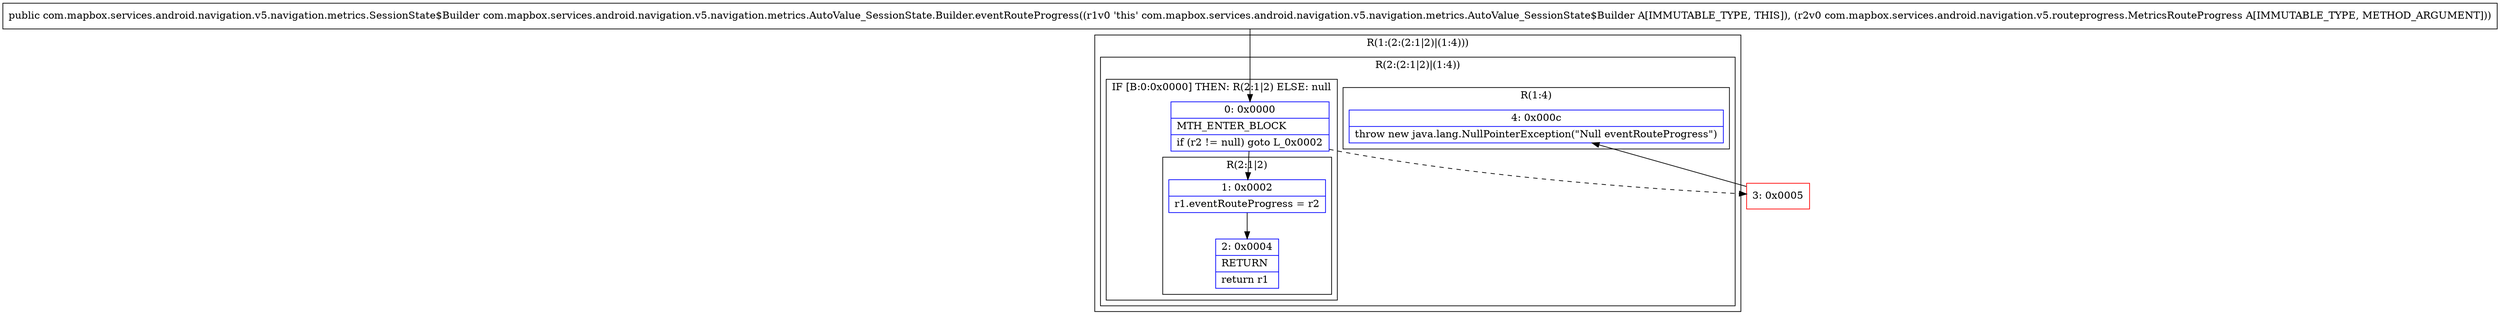 digraph "CFG forcom.mapbox.services.android.navigation.v5.navigation.metrics.AutoValue_SessionState.Builder.eventRouteProgress(Lcom\/mapbox\/services\/android\/navigation\/v5\/routeprogress\/MetricsRouteProgress;)Lcom\/mapbox\/services\/android\/navigation\/v5\/navigation\/metrics\/SessionState$Builder;" {
subgraph cluster_Region_779459243 {
label = "R(1:(2:(2:1|2)|(1:4)))";
node [shape=record,color=blue];
subgraph cluster_Region_417120159 {
label = "R(2:(2:1|2)|(1:4))";
node [shape=record,color=blue];
subgraph cluster_IfRegion_1474752051 {
label = "IF [B:0:0x0000] THEN: R(2:1|2) ELSE: null";
node [shape=record,color=blue];
Node_0 [shape=record,label="{0\:\ 0x0000|MTH_ENTER_BLOCK\l|if (r2 != null) goto L_0x0002\l}"];
subgraph cluster_Region_829287828 {
label = "R(2:1|2)";
node [shape=record,color=blue];
Node_1 [shape=record,label="{1\:\ 0x0002|r1.eventRouteProgress = r2\l}"];
Node_2 [shape=record,label="{2\:\ 0x0004|RETURN\l|return r1\l}"];
}
}
subgraph cluster_Region_869239248 {
label = "R(1:4)";
node [shape=record,color=blue];
Node_4 [shape=record,label="{4\:\ 0x000c|throw new java.lang.NullPointerException(\"Null eventRouteProgress\")\l}"];
}
}
}
Node_3 [shape=record,color=red,label="{3\:\ 0x0005}"];
MethodNode[shape=record,label="{public com.mapbox.services.android.navigation.v5.navigation.metrics.SessionState$Builder com.mapbox.services.android.navigation.v5.navigation.metrics.AutoValue_SessionState.Builder.eventRouteProgress((r1v0 'this' com.mapbox.services.android.navigation.v5.navigation.metrics.AutoValue_SessionState$Builder A[IMMUTABLE_TYPE, THIS]), (r2v0 com.mapbox.services.android.navigation.v5.routeprogress.MetricsRouteProgress A[IMMUTABLE_TYPE, METHOD_ARGUMENT])) }"];
MethodNode -> Node_0;
Node_0 -> Node_1;
Node_0 -> Node_3[style=dashed];
Node_1 -> Node_2;
Node_3 -> Node_4;
}

